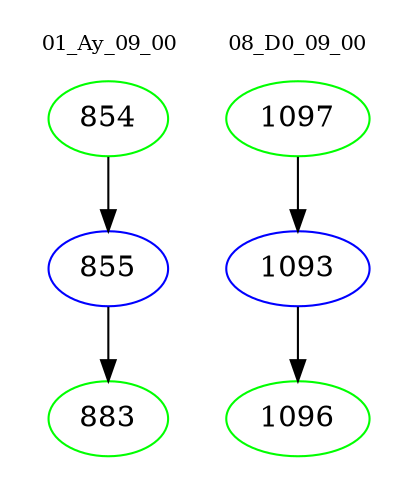 digraph{
subgraph cluster_0 {
color = white
label = "01_Ay_09_00";
fontsize=10;
T0_854 [label="854", color="green"]
T0_854 -> T0_855 [color="black"]
T0_855 [label="855", color="blue"]
T0_855 -> T0_883 [color="black"]
T0_883 [label="883", color="green"]
}
subgraph cluster_1 {
color = white
label = "08_D0_09_00";
fontsize=10;
T1_1097 [label="1097", color="green"]
T1_1097 -> T1_1093 [color="black"]
T1_1093 [label="1093", color="blue"]
T1_1093 -> T1_1096 [color="black"]
T1_1096 [label="1096", color="green"]
}
}
